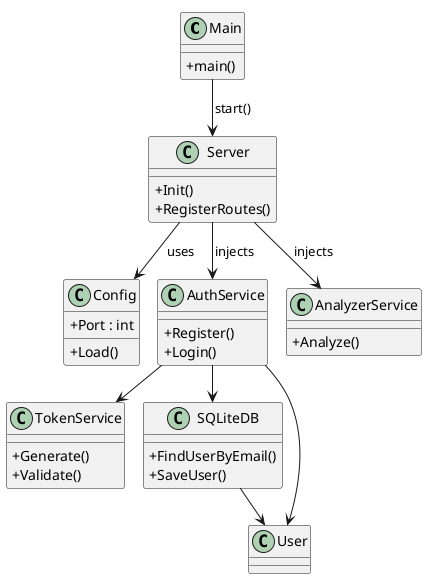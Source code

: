 @startuml
!pragma layout smetana
skinparam classAttributeIconSize 0

class Main {
  +main()
}

class Server {
  +Init()
  +RegisterRoutes()
}

class Config {
  +Load()
  +Port : int
}

class AuthService {
  +Register()
  +Login()
}

class TokenService {
  +Generate()
  +Validate()
}

class SQLiteDB {
  +FindUserByEmail()
  +SaveUser()
}

class User

class AnalyzerService {
  +Analyze()
}


' Flow from main
Main --> Server : start()

' Server sets up components
Server --> Config : uses
Server --> AuthService : injects
Server --> AnalyzerService : injects

' AuthService dependencies
AuthService --> SQLiteDB
AuthService --> TokenService
AuthService --> User


' DB access
SQLiteDB --> User

@enduml
